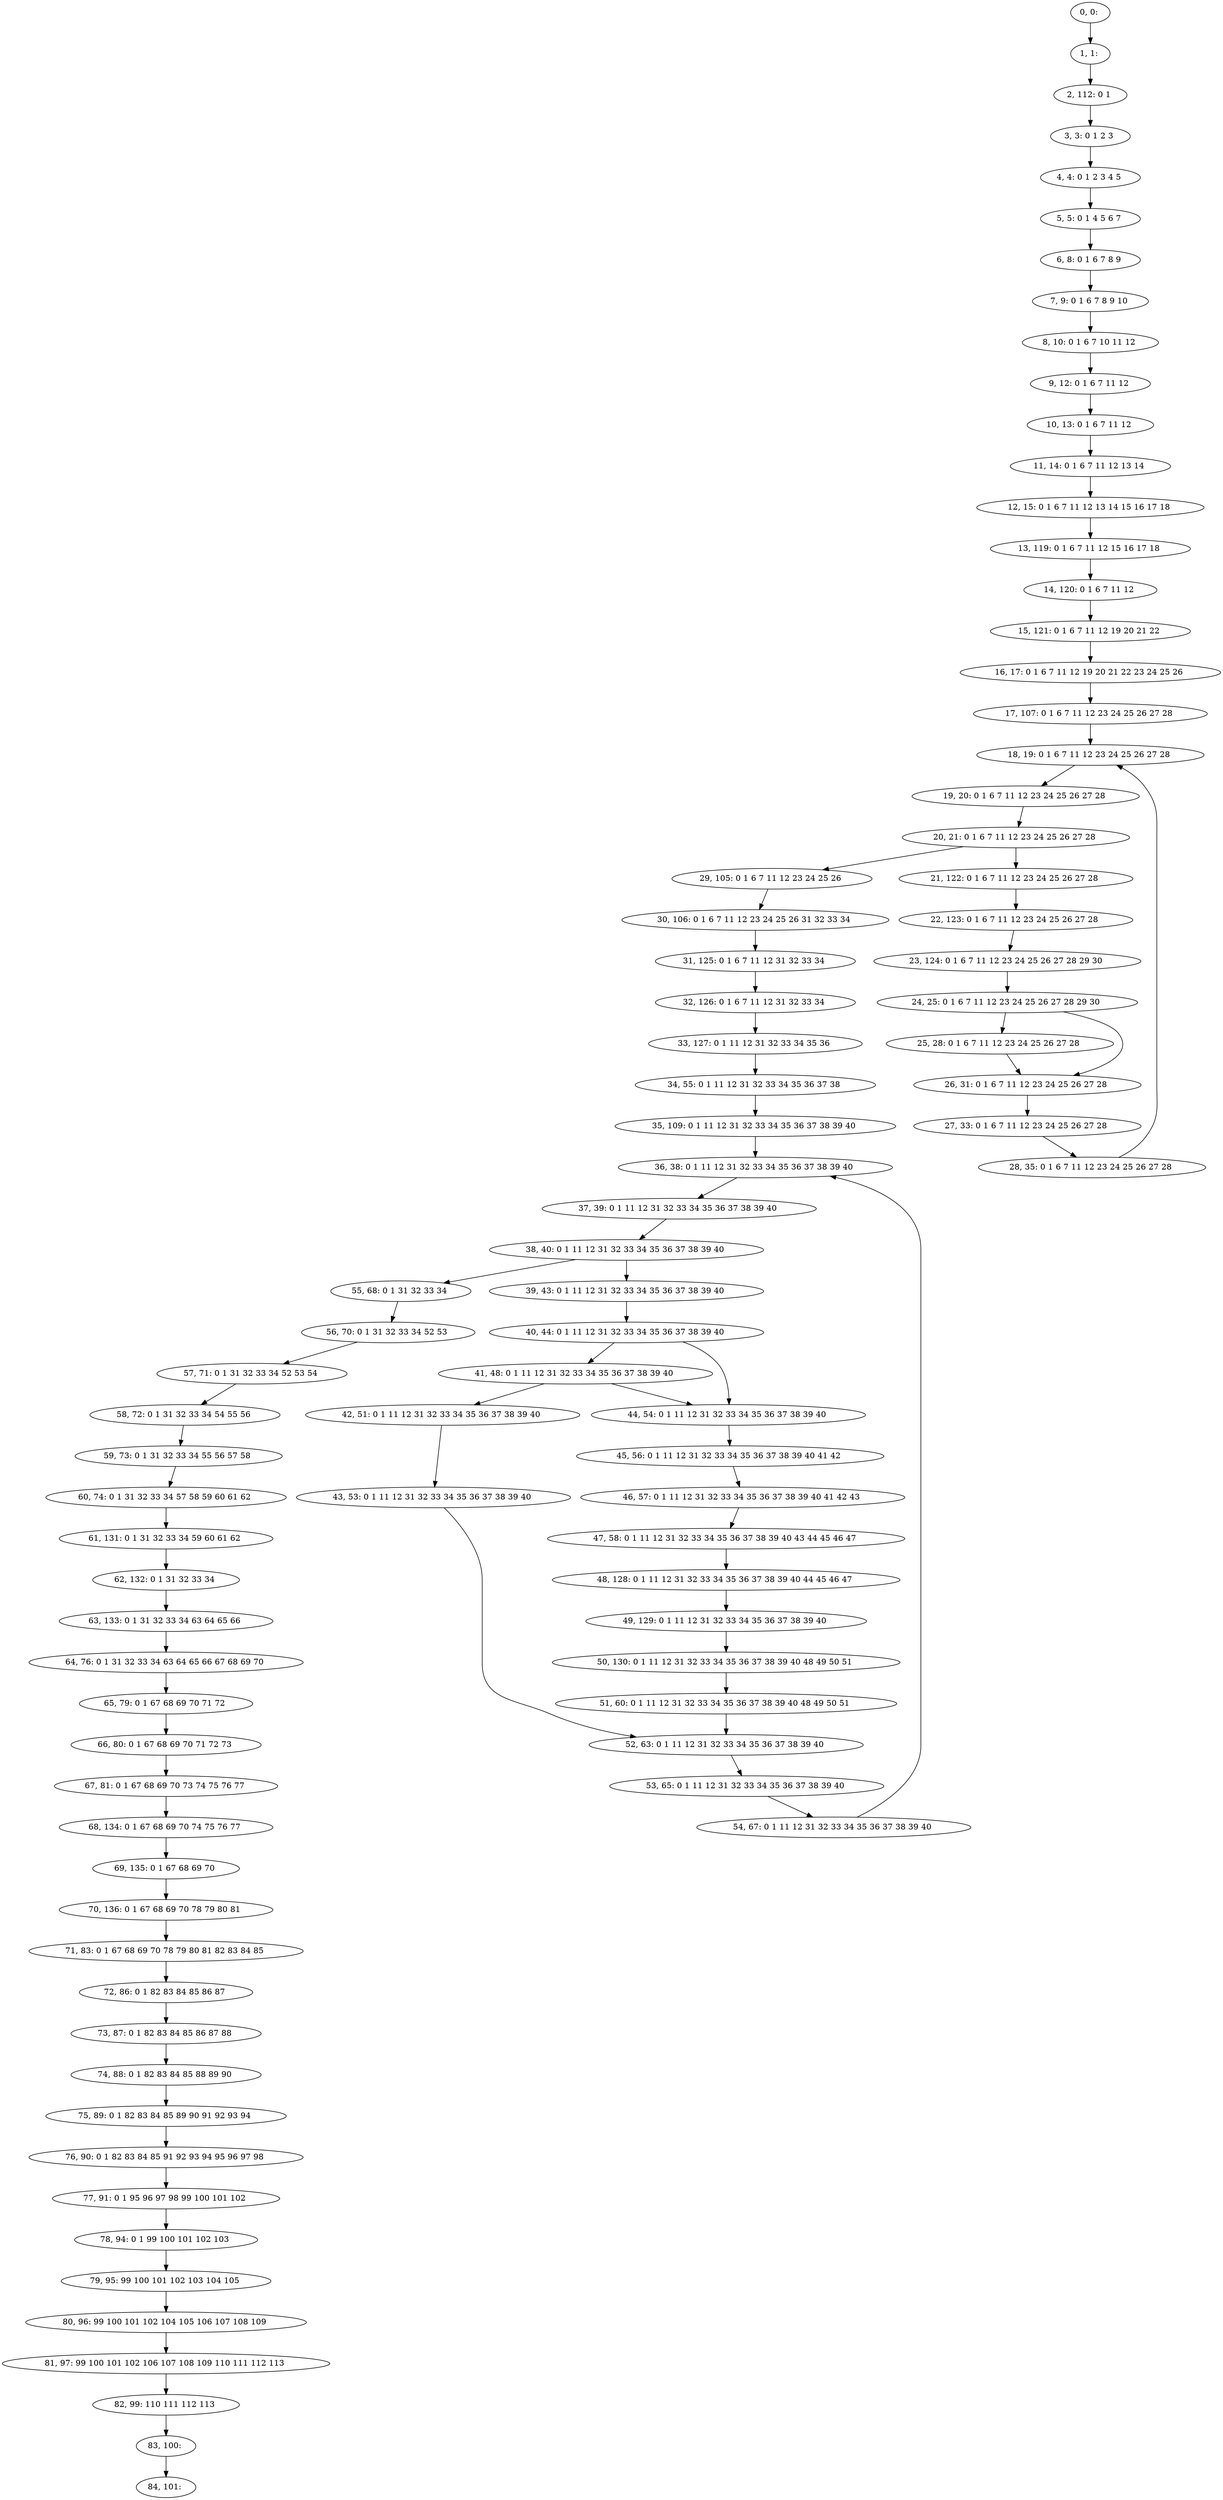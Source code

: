 digraph G {
0[label="0, 0: "];
1[label="1, 1: "];
2[label="2, 112: 0 1 "];
3[label="3, 3: 0 1 2 3 "];
4[label="4, 4: 0 1 2 3 4 5 "];
5[label="5, 5: 0 1 4 5 6 7 "];
6[label="6, 8: 0 1 6 7 8 9 "];
7[label="7, 9: 0 1 6 7 8 9 10 "];
8[label="8, 10: 0 1 6 7 10 11 12 "];
9[label="9, 12: 0 1 6 7 11 12 "];
10[label="10, 13: 0 1 6 7 11 12 "];
11[label="11, 14: 0 1 6 7 11 12 13 14 "];
12[label="12, 15: 0 1 6 7 11 12 13 14 15 16 17 18 "];
13[label="13, 119: 0 1 6 7 11 12 15 16 17 18 "];
14[label="14, 120: 0 1 6 7 11 12 "];
15[label="15, 121: 0 1 6 7 11 12 19 20 21 22 "];
16[label="16, 17: 0 1 6 7 11 12 19 20 21 22 23 24 25 26 "];
17[label="17, 107: 0 1 6 7 11 12 23 24 25 26 27 28 "];
18[label="18, 19: 0 1 6 7 11 12 23 24 25 26 27 28 "];
19[label="19, 20: 0 1 6 7 11 12 23 24 25 26 27 28 "];
20[label="20, 21: 0 1 6 7 11 12 23 24 25 26 27 28 "];
21[label="21, 122: 0 1 6 7 11 12 23 24 25 26 27 28 "];
22[label="22, 123: 0 1 6 7 11 12 23 24 25 26 27 28 "];
23[label="23, 124: 0 1 6 7 11 12 23 24 25 26 27 28 29 30 "];
24[label="24, 25: 0 1 6 7 11 12 23 24 25 26 27 28 29 30 "];
25[label="25, 28: 0 1 6 7 11 12 23 24 25 26 27 28 "];
26[label="26, 31: 0 1 6 7 11 12 23 24 25 26 27 28 "];
27[label="27, 33: 0 1 6 7 11 12 23 24 25 26 27 28 "];
28[label="28, 35: 0 1 6 7 11 12 23 24 25 26 27 28 "];
29[label="29, 105: 0 1 6 7 11 12 23 24 25 26 "];
30[label="30, 106: 0 1 6 7 11 12 23 24 25 26 31 32 33 34 "];
31[label="31, 125: 0 1 6 7 11 12 31 32 33 34 "];
32[label="32, 126: 0 1 6 7 11 12 31 32 33 34 "];
33[label="33, 127: 0 1 11 12 31 32 33 34 35 36 "];
34[label="34, 55: 0 1 11 12 31 32 33 34 35 36 37 38 "];
35[label="35, 109: 0 1 11 12 31 32 33 34 35 36 37 38 39 40 "];
36[label="36, 38: 0 1 11 12 31 32 33 34 35 36 37 38 39 40 "];
37[label="37, 39: 0 1 11 12 31 32 33 34 35 36 37 38 39 40 "];
38[label="38, 40: 0 1 11 12 31 32 33 34 35 36 37 38 39 40 "];
39[label="39, 43: 0 1 11 12 31 32 33 34 35 36 37 38 39 40 "];
40[label="40, 44: 0 1 11 12 31 32 33 34 35 36 37 38 39 40 "];
41[label="41, 48: 0 1 11 12 31 32 33 34 35 36 37 38 39 40 "];
42[label="42, 51: 0 1 11 12 31 32 33 34 35 36 37 38 39 40 "];
43[label="43, 53: 0 1 11 12 31 32 33 34 35 36 37 38 39 40 "];
44[label="44, 54: 0 1 11 12 31 32 33 34 35 36 37 38 39 40 "];
45[label="45, 56: 0 1 11 12 31 32 33 34 35 36 37 38 39 40 41 42 "];
46[label="46, 57: 0 1 11 12 31 32 33 34 35 36 37 38 39 40 41 42 43 "];
47[label="47, 58: 0 1 11 12 31 32 33 34 35 36 37 38 39 40 43 44 45 46 47 "];
48[label="48, 128: 0 1 11 12 31 32 33 34 35 36 37 38 39 40 44 45 46 47 "];
49[label="49, 129: 0 1 11 12 31 32 33 34 35 36 37 38 39 40 "];
50[label="50, 130: 0 1 11 12 31 32 33 34 35 36 37 38 39 40 48 49 50 51 "];
51[label="51, 60: 0 1 11 12 31 32 33 34 35 36 37 38 39 40 48 49 50 51 "];
52[label="52, 63: 0 1 11 12 31 32 33 34 35 36 37 38 39 40 "];
53[label="53, 65: 0 1 11 12 31 32 33 34 35 36 37 38 39 40 "];
54[label="54, 67: 0 1 11 12 31 32 33 34 35 36 37 38 39 40 "];
55[label="55, 68: 0 1 31 32 33 34 "];
56[label="56, 70: 0 1 31 32 33 34 52 53 "];
57[label="57, 71: 0 1 31 32 33 34 52 53 54 "];
58[label="58, 72: 0 1 31 32 33 34 54 55 56 "];
59[label="59, 73: 0 1 31 32 33 34 55 56 57 58 "];
60[label="60, 74: 0 1 31 32 33 34 57 58 59 60 61 62 "];
61[label="61, 131: 0 1 31 32 33 34 59 60 61 62 "];
62[label="62, 132: 0 1 31 32 33 34 "];
63[label="63, 133: 0 1 31 32 33 34 63 64 65 66 "];
64[label="64, 76: 0 1 31 32 33 34 63 64 65 66 67 68 69 70 "];
65[label="65, 79: 0 1 67 68 69 70 71 72 "];
66[label="66, 80: 0 1 67 68 69 70 71 72 73 "];
67[label="67, 81: 0 1 67 68 69 70 73 74 75 76 77 "];
68[label="68, 134: 0 1 67 68 69 70 74 75 76 77 "];
69[label="69, 135: 0 1 67 68 69 70 "];
70[label="70, 136: 0 1 67 68 69 70 78 79 80 81 "];
71[label="71, 83: 0 1 67 68 69 70 78 79 80 81 82 83 84 85 "];
72[label="72, 86: 0 1 82 83 84 85 86 87 "];
73[label="73, 87: 0 1 82 83 84 85 86 87 88 "];
74[label="74, 88: 0 1 82 83 84 85 88 89 90 "];
75[label="75, 89: 0 1 82 83 84 85 89 90 91 92 93 94 "];
76[label="76, 90: 0 1 82 83 84 85 91 92 93 94 95 96 97 98 "];
77[label="77, 91: 0 1 95 96 97 98 99 100 101 102 "];
78[label="78, 94: 0 1 99 100 101 102 103 "];
79[label="79, 95: 99 100 101 102 103 104 105 "];
80[label="80, 96: 99 100 101 102 104 105 106 107 108 109 "];
81[label="81, 97: 99 100 101 102 106 107 108 109 110 111 112 113 "];
82[label="82, 99: 110 111 112 113 "];
83[label="83, 100: "];
84[label="84, 101: "];
0->1 ;
1->2 ;
2->3 ;
3->4 ;
4->5 ;
5->6 ;
6->7 ;
7->8 ;
8->9 ;
9->10 ;
10->11 ;
11->12 ;
12->13 ;
13->14 ;
14->15 ;
15->16 ;
16->17 ;
17->18 ;
18->19 ;
19->20 ;
20->21 ;
20->29 ;
21->22 ;
22->23 ;
23->24 ;
24->25 ;
24->26 ;
25->26 ;
26->27 ;
27->28 ;
28->18 ;
29->30 ;
30->31 ;
31->32 ;
32->33 ;
33->34 ;
34->35 ;
35->36 ;
36->37 ;
37->38 ;
38->39 ;
38->55 ;
39->40 ;
40->41 ;
40->44 ;
41->42 ;
41->44 ;
42->43 ;
43->52 ;
44->45 ;
45->46 ;
46->47 ;
47->48 ;
48->49 ;
49->50 ;
50->51 ;
51->52 ;
52->53 ;
53->54 ;
54->36 ;
55->56 ;
56->57 ;
57->58 ;
58->59 ;
59->60 ;
60->61 ;
61->62 ;
62->63 ;
63->64 ;
64->65 ;
65->66 ;
66->67 ;
67->68 ;
68->69 ;
69->70 ;
70->71 ;
71->72 ;
72->73 ;
73->74 ;
74->75 ;
75->76 ;
76->77 ;
77->78 ;
78->79 ;
79->80 ;
80->81 ;
81->82 ;
82->83 ;
83->84 ;
}
